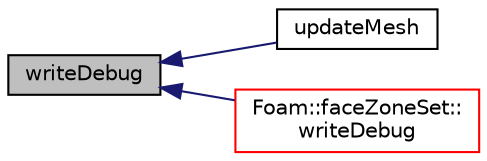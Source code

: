 digraph "writeDebug"
{
  bgcolor="transparent";
  edge [fontname="Helvetica",fontsize="10",labelfontname="Helvetica",labelfontsize="10"];
  node [fontname="Helvetica",fontsize="10",shape=record];
  rankdir="LR";
  Node1068 [label="writeDebug",height=0.2,width=0.4,color="black", fillcolor="grey75", style="filled", fontcolor="black"];
  Node1068 -> Node1069 [dir="back",color="midnightblue",fontsize="10",style="solid",fontname="Helvetica"];
  Node1069 [label="updateMesh",height=0.2,width=0.4,color="black",URL="$a26581.html#ac7d581e56f61ad4d997421e3a7470d42",tooltip="Update any stored data for new labels. "];
  Node1068 -> Node1070 [dir="back",color="midnightblue",fontsize="10",style="solid",fontname="Helvetica"];
  Node1070 [label="Foam::faceZoneSet::\lwriteDebug",height=0.2,width=0.4,color="red",URL="$a26585.html#ac2ad209fd237c922034b7caa5bda5048",tooltip="Write maxLen items with label and coordinates. "];
}
